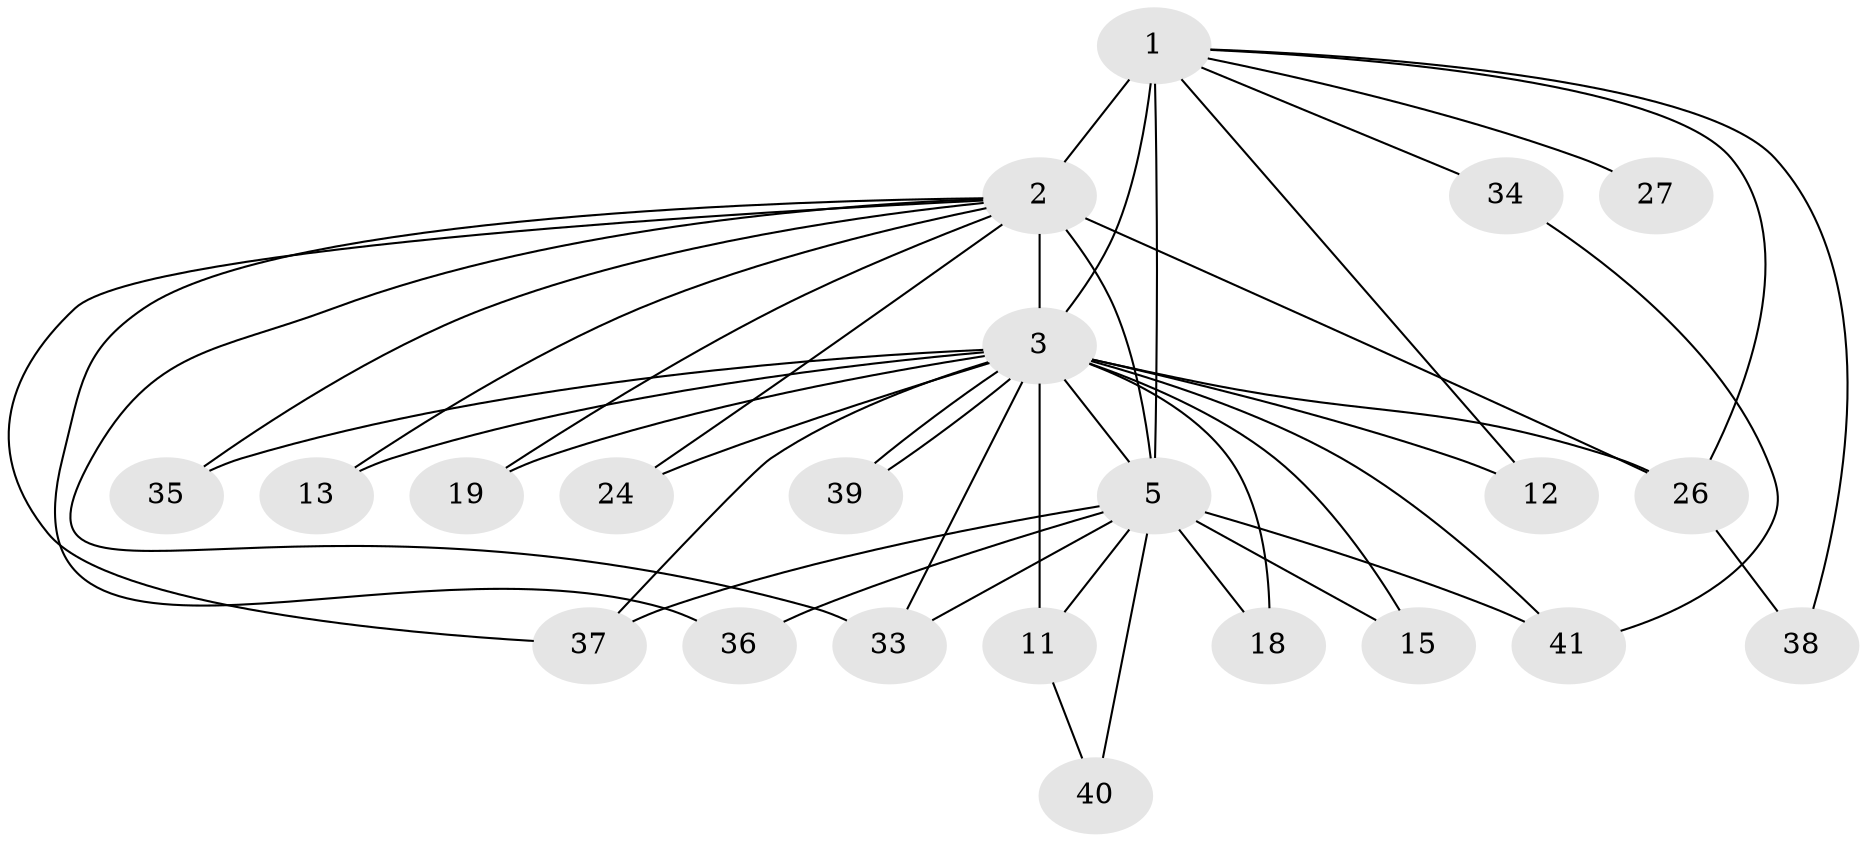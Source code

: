 // original degree distribution, {12: 0.01818181818181818, 13: 0.01818181818181818, 20: 0.01818181818181818, 17: 0.03636363636363636, 21: 0.01818181818181818, 16: 0.01818181818181818, 18: 0.01818181818181818, 14: 0.03636363636363636, 4: 0.07272727272727272, 2: 0.5636363636363636, 3: 0.18181818181818182}
// Generated by graph-tools (version 1.1) at 2025/17/03/04/25 18:17:53]
// undirected, 22 vertices, 44 edges
graph export_dot {
graph [start="1"]
  node [color=gray90,style=filled];
  1 [super="+7"];
  2 [super="+6+17"];
  3 [super="+54+28+9+16+4+30+20"];
  5 [super="+25+8+50+52+32+22"];
  11;
  12;
  13;
  15 [super="+49"];
  18;
  19;
  24;
  26 [super="+29+42"];
  27;
  33;
  34;
  35;
  36;
  37;
  38;
  39;
  40;
  41 [super="+43"];
  1 -- 2 [weight=4];
  1 -- 3 [weight=12];
  1 -- 5 [weight=4];
  1 -- 27 [weight=2];
  1 -- 34 [weight=2];
  1 -- 26 [weight=2];
  1 -- 38;
  1 -- 12;
  2 -- 3 [weight=11];
  2 -- 5 [weight=5];
  2 -- 13;
  2 -- 19;
  2 -- 37;
  2 -- 33;
  2 -- 35;
  2 -- 36;
  2 -- 24;
  2 -- 26;
  3 -- 5 [weight=13];
  3 -- 19 [weight=2];
  3 -- 24;
  3 -- 26 [weight=2];
  3 -- 39;
  3 -- 39;
  3 -- 11;
  3 -- 33;
  3 -- 41;
  3 -- 35 [weight=2];
  3 -- 12;
  3 -- 13;
  3 -- 15;
  3 -- 18;
  3 -- 37;
  5 -- 11 [weight=2];
  5 -- 15 [weight=2];
  5 -- 18;
  5 -- 33;
  5 -- 36;
  5 -- 41;
  5 -- 40;
  5 -- 37;
  11 -- 40;
  26 -- 38;
  34 -- 41;
}
